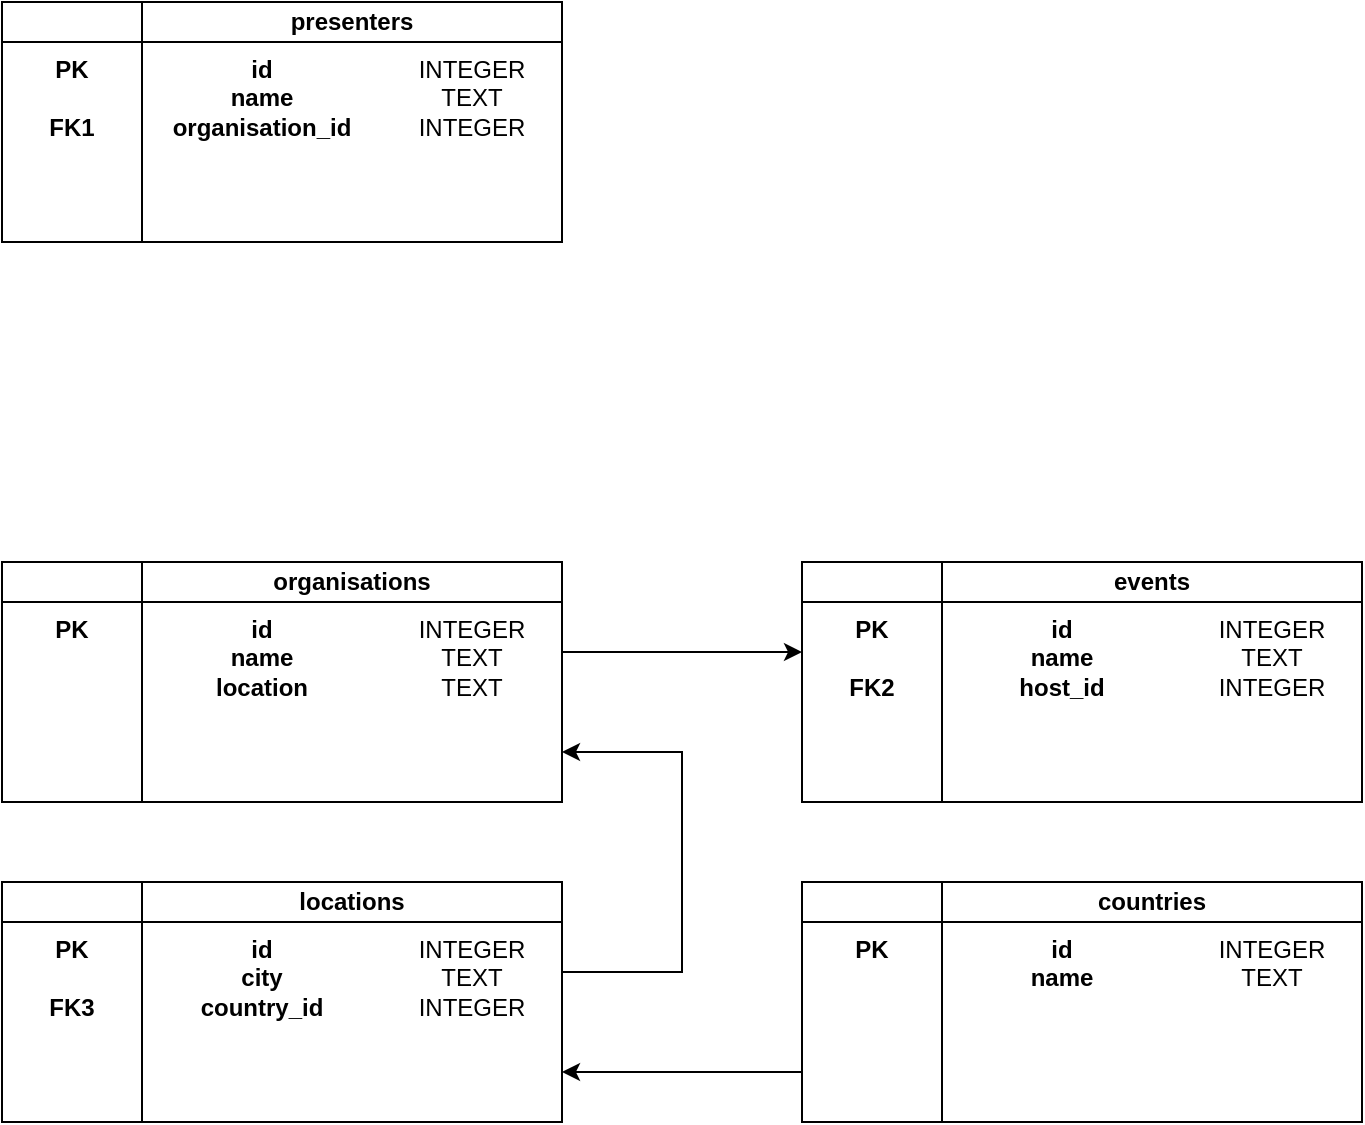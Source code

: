 <mxfile version="15.6.8" type="github">
  <diagram id="wXJArVjDujs8daDJopoD" name="Page-1">
    <mxGraphModel dx="946" dy="614" grid="1" gridSize="10" guides="1" tooltips="1" connect="1" arrows="1" fold="1" page="1" pageScale="1" pageWidth="827" pageHeight="1169" math="0" shadow="0">
      <root>
        <mxCell id="0" />
        <mxCell id="1" parent="0" />
        <mxCell id="mvQrhnk44QogwJOHmzZd-33" value="" style="group" vertex="1" connectable="0" parent="1">
          <mxGeometry x="420" y="560" width="280" height="120" as="geometry" />
        </mxCell>
        <mxCell id="mvQrhnk44QogwJOHmzZd-28" value="" style="shape=internalStorage;whiteSpace=wrap;html=1;backgroundOutline=1;dx=70;dy=20;" vertex="1" parent="mvQrhnk44QogwJOHmzZd-33">
          <mxGeometry width="280" height="120" as="geometry" />
        </mxCell>
        <mxCell id="mvQrhnk44QogwJOHmzZd-29" value="&lt;b&gt;countries&lt;/b&gt;" style="text;html=1;strokeColor=none;fillColor=none;align=center;verticalAlign=middle;whiteSpace=wrap;rounded=0;" vertex="1" parent="mvQrhnk44QogwJOHmzZd-33">
          <mxGeometry x="70" width="210" height="20" as="geometry" />
        </mxCell>
        <mxCell id="mvQrhnk44QogwJOHmzZd-30" value="id&lt;br&gt;name" style="text;html=1;strokeColor=none;fillColor=none;align=center;verticalAlign=top;whiteSpace=wrap;rounded=0;fontStyle=1" vertex="1" parent="mvQrhnk44QogwJOHmzZd-33">
          <mxGeometry x="70" y="20" width="120" height="100" as="geometry" />
        </mxCell>
        <mxCell id="mvQrhnk44QogwJOHmzZd-31" value="PK" style="text;html=1;strokeColor=none;fillColor=none;align=center;verticalAlign=top;whiteSpace=wrap;rounded=0;fontStyle=1" vertex="1" parent="mvQrhnk44QogwJOHmzZd-33">
          <mxGeometry y="20" width="70" height="100" as="geometry" />
        </mxCell>
        <mxCell id="mvQrhnk44QogwJOHmzZd-32" value="INTEGER&lt;br&gt;TEXT" style="text;html=1;strokeColor=none;fillColor=none;align=center;verticalAlign=top;whiteSpace=wrap;rounded=0;" vertex="1" parent="mvQrhnk44QogwJOHmzZd-33">
          <mxGeometry x="190" y="20" width="90" height="100" as="geometry" />
        </mxCell>
        <mxCell id="mvQrhnk44QogwJOHmzZd-34" value="" style="group" vertex="1" connectable="0" parent="1">
          <mxGeometry x="20" y="560" width="280" height="120" as="geometry" />
        </mxCell>
        <mxCell id="mvQrhnk44QogwJOHmzZd-23" value="" style="shape=internalStorage;whiteSpace=wrap;html=1;backgroundOutline=1;dx=70;dy=20;" vertex="1" parent="mvQrhnk44QogwJOHmzZd-34">
          <mxGeometry width="280" height="120" as="geometry" />
        </mxCell>
        <mxCell id="mvQrhnk44QogwJOHmzZd-24" value="&lt;b&gt;locations&lt;/b&gt;" style="text;html=1;strokeColor=none;fillColor=none;align=center;verticalAlign=middle;whiteSpace=wrap;rounded=0;" vertex="1" parent="mvQrhnk44QogwJOHmzZd-34">
          <mxGeometry x="70" width="210" height="20" as="geometry" />
        </mxCell>
        <mxCell id="mvQrhnk44QogwJOHmzZd-25" value="id&lt;br&gt;city&lt;br&gt;country_id" style="text;html=1;strokeColor=none;fillColor=none;align=center;verticalAlign=top;whiteSpace=wrap;rounded=0;fontStyle=1" vertex="1" parent="mvQrhnk44QogwJOHmzZd-34">
          <mxGeometry x="70" y="20" width="120" height="100" as="geometry" />
        </mxCell>
        <mxCell id="mvQrhnk44QogwJOHmzZd-26" value="PK&lt;br&gt;&lt;br&gt;FK3" style="text;html=1;strokeColor=none;fillColor=none;align=center;verticalAlign=top;whiteSpace=wrap;rounded=0;fontStyle=1" vertex="1" parent="mvQrhnk44QogwJOHmzZd-34">
          <mxGeometry y="20" width="70" height="100" as="geometry" />
        </mxCell>
        <mxCell id="mvQrhnk44QogwJOHmzZd-27" value="INTEGER&lt;br&gt;TEXT&lt;br&gt;INTEGER" style="text;html=1;strokeColor=none;fillColor=none;align=center;verticalAlign=top;whiteSpace=wrap;rounded=0;" vertex="1" parent="mvQrhnk44QogwJOHmzZd-34">
          <mxGeometry x="190" y="20" width="90" height="100" as="geometry" />
        </mxCell>
        <mxCell id="mvQrhnk44QogwJOHmzZd-35" value="" style="group" vertex="1" connectable="0" parent="1">
          <mxGeometry x="420" y="400" width="280" height="120" as="geometry" />
        </mxCell>
        <mxCell id="mvQrhnk44QogwJOHmzZd-18" value="" style="shape=internalStorage;whiteSpace=wrap;html=1;backgroundOutline=1;dx=70;dy=20;" vertex="1" parent="mvQrhnk44QogwJOHmzZd-35">
          <mxGeometry width="280" height="120" as="geometry" />
        </mxCell>
        <mxCell id="mvQrhnk44QogwJOHmzZd-19" value="&lt;b&gt;events&lt;/b&gt;" style="text;html=1;strokeColor=none;fillColor=none;align=center;verticalAlign=middle;whiteSpace=wrap;rounded=0;" vertex="1" parent="mvQrhnk44QogwJOHmzZd-35">
          <mxGeometry x="70" width="210" height="20" as="geometry" />
        </mxCell>
        <mxCell id="mvQrhnk44QogwJOHmzZd-20" value="id&lt;br&gt;name&lt;br&gt;host_id" style="text;html=1;strokeColor=none;fillColor=none;align=center;verticalAlign=top;whiteSpace=wrap;rounded=0;fontStyle=1" vertex="1" parent="mvQrhnk44QogwJOHmzZd-35">
          <mxGeometry x="70" y="20" width="120" height="100" as="geometry" />
        </mxCell>
        <mxCell id="mvQrhnk44QogwJOHmzZd-21" value="PK&lt;br&gt;&lt;br&gt;FK2" style="text;html=1;strokeColor=none;fillColor=none;align=center;verticalAlign=top;whiteSpace=wrap;rounded=0;fontStyle=1" vertex="1" parent="mvQrhnk44QogwJOHmzZd-35">
          <mxGeometry y="20" width="70" height="100" as="geometry" />
        </mxCell>
        <mxCell id="mvQrhnk44QogwJOHmzZd-22" value="INTEGER&lt;br&gt;TEXT&lt;br&gt;INTEGER" style="text;html=1;strokeColor=none;fillColor=none;align=center;verticalAlign=top;whiteSpace=wrap;rounded=0;" vertex="1" parent="mvQrhnk44QogwJOHmzZd-35">
          <mxGeometry x="190" y="20" width="90" height="100" as="geometry" />
        </mxCell>
        <mxCell id="mvQrhnk44QogwJOHmzZd-36" value="" style="group" vertex="1" connectable="0" parent="1">
          <mxGeometry x="20" y="400" width="280" height="120" as="geometry" />
        </mxCell>
        <mxCell id="mvQrhnk44QogwJOHmzZd-13" value="" style="shape=internalStorage;whiteSpace=wrap;html=1;backgroundOutline=1;dx=70;dy=20;" vertex="1" parent="mvQrhnk44QogwJOHmzZd-36">
          <mxGeometry width="280" height="120" as="geometry" />
        </mxCell>
        <mxCell id="mvQrhnk44QogwJOHmzZd-14" value="&lt;b&gt;organisations&lt;/b&gt;" style="text;html=1;strokeColor=none;fillColor=none;align=center;verticalAlign=middle;whiteSpace=wrap;rounded=0;" vertex="1" parent="mvQrhnk44QogwJOHmzZd-36">
          <mxGeometry x="70" width="210" height="20" as="geometry" />
        </mxCell>
        <mxCell id="mvQrhnk44QogwJOHmzZd-15" value="id&lt;br&gt;name&lt;br&gt;location" style="text;html=1;strokeColor=none;fillColor=none;align=center;verticalAlign=top;whiteSpace=wrap;rounded=0;fontStyle=1" vertex="1" parent="mvQrhnk44QogwJOHmzZd-36">
          <mxGeometry x="70" y="20" width="120" height="100" as="geometry" />
        </mxCell>
        <mxCell id="mvQrhnk44QogwJOHmzZd-16" value="PK" style="text;html=1;strokeColor=none;fillColor=none;align=center;verticalAlign=top;whiteSpace=wrap;rounded=0;fontStyle=1" vertex="1" parent="mvQrhnk44QogwJOHmzZd-36">
          <mxGeometry y="20" width="70" height="100" as="geometry" />
        </mxCell>
        <mxCell id="mvQrhnk44QogwJOHmzZd-17" value="INTEGER&lt;br&gt;TEXT&lt;br&gt;TEXT" style="text;html=1;strokeColor=none;fillColor=none;align=center;verticalAlign=top;whiteSpace=wrap;rounded=0;" vertex="1" parent="mvQrhnk44QogwJOHmzZd-36">
          <mxGeometry x="190" y="20" width="90" height="100" as="geometry" />
        </mxCell>
        <mxCell id="mvQrhnk44QogwJOHmzZd-37" value="" style="group" vertex="1" connectable="0" parent="1">
          <mxGeometry x="20" y="120" width="280" height="120" as="geometry" />
        </mxCell>
        <mxCell id="mvQrhnk44QogwJOHmzZd-8" value="" style="shape=internalStorage;whiteSpace=wrap;html=1;backgroundOutline=1;dx=70;dy=20;" vertex="1" parent="mvQrhnk44QogwJOHmzZd-37">
          <mxGeometry width="280" height="120" as="geometry" />
        </mxCell>
        <mxCell id="mvQrhnk44QogwJOHmzZd-9" value="&lt;b&gt;presenters&lt;/b&gt;" style="text;html=1;strokeColor=none;fillColor=none;align=center;verticalAlign=middle;whiteSpace=wrap;rounded=0;" vertex="1" parent="mvQrhnk44QogwJOHmzZd-37">
          <mxGeometry x="70" width="210" height="20" as="geometry" />
        </mxCell>
        <mxCell id="mvQrhnk44QogwJOHmzZd-10" value="id&lt;br&gt;name&lt;br&gt;organisation_id" style="text;html=1;strokeColor=none;fillColor=none;align=center;verticalAlign=top;whiteSpace=wrap;rounded=0;fontStyle=1" vertex="1" parent="mvQrhnk44QogwJOHmzZd-37">
          <mxGeometry x="70" y="20" width="120" height="100" as="geometry" />
        </mxCell>
        <mxCell id="mvQrhnk44QogwJOHmzZd-11" value="PK&lt;br&gt;&lt;br&gt;FK1" style="text;html=1;strokeColor=none;fillColor=none;align=center;verticalAlign=top;whiteSpace=wrap;rounded=0;fontStyle=1" vertex="1" parent="mvQrhnk44QogwJOHmzZd-37">
          <mxGeometry y="20" width="70" height="100" as="geometry" />
        </mxCell>
        <mxCell id="mvQrhnk44QogwJOHmzZd-12" value="INTEGER&lt;br&gt;TEXT&lt;br&gt;INTEGER" style="text;html=1;strokeColor=none;fillColor=none;align=center;verticalAlign=top;whiteSpace=wrap;rounded=0;" vertex="1" parent="mvQrhnk44QogwJOHmzZd-37">
          <mxGeometry x="190" y="20" width="90" height="100" as="geometry" />
        </mxCell>
        <mxCell id="mvQrhnk44QogwJOHmzZd-38" value="" style="endArrow=classic;html=1;rounded=0;exitX=0;exitY=0.75;exitDx=0;exitDy=0;entryX=1;entryY=0.75;entryDx=0;entryDy=0;" edge="1" parent="1" source="mvQrhnk44QogwJOHmzZd-31" target="mvQrhnk44QogwJOHmzZd-27">
          <mxGeometry width="50" height="50" relative="1" as="geometry">
            <mxPoint x="420" y="621" as="sourcePoint" />
            <mxPoint x="300" y="645" as="targetPoint" />
          </mxGeometry>
        </mxCell>
        <mxCell id="mvQrhnk44QogwJOHmzZd-39" value="" style="endArrow=classic;html=1;rounded=0;exitX=1;exitY=0.25;exitDx=0;exitDy=0;entryX=1;entryY=0.75;entryDx=0;entryDy=0;" edge="1" parent="1" source="mvQrhnk44QogwJOHmzZd-27" target="mvQrhnk44QogwJOHmzZd-17">
          <mxGeometry width="50" height="50" relative="1" as="geometry">
            <mxPoint x="429.02" y="655" as="sourcePoint" />
            <mxPoint x="370" y="520" as="targetPoint" />
            <Array as="points">
              <mxPoint x="360" y="605" />
              <mxPoint x="360" y="495" />
            </Array>
          </mxGeometry>
        </mxCell>
        <mxCell id="mvQrhnk44QogwJOHmzZd-40" value="" style="endArrow=classic;html=1;rounded=0;exitX=1;exitY=0.25;exitDx=0;exitDy=0;entryX=0;entryY=0.25;entryDx=0;entryDy=0;" edge="1" parent="1" source="mvQrhnk44QogwJOHmzZd-17" target="mvQrhnk44QogwJOHmzZd-21">
          <mxGeometry width="50" height="50" relative="1" as="geometry">
            <mxPoint x="430" y="665" as="sourcePoint" />
            <mxPoint x="440" y="430" as="targetPoint" />
          </mxGeometry>
        </mxCell>
      </root>
    </mxGraphModel>
  </diagram>
</mxfile>
